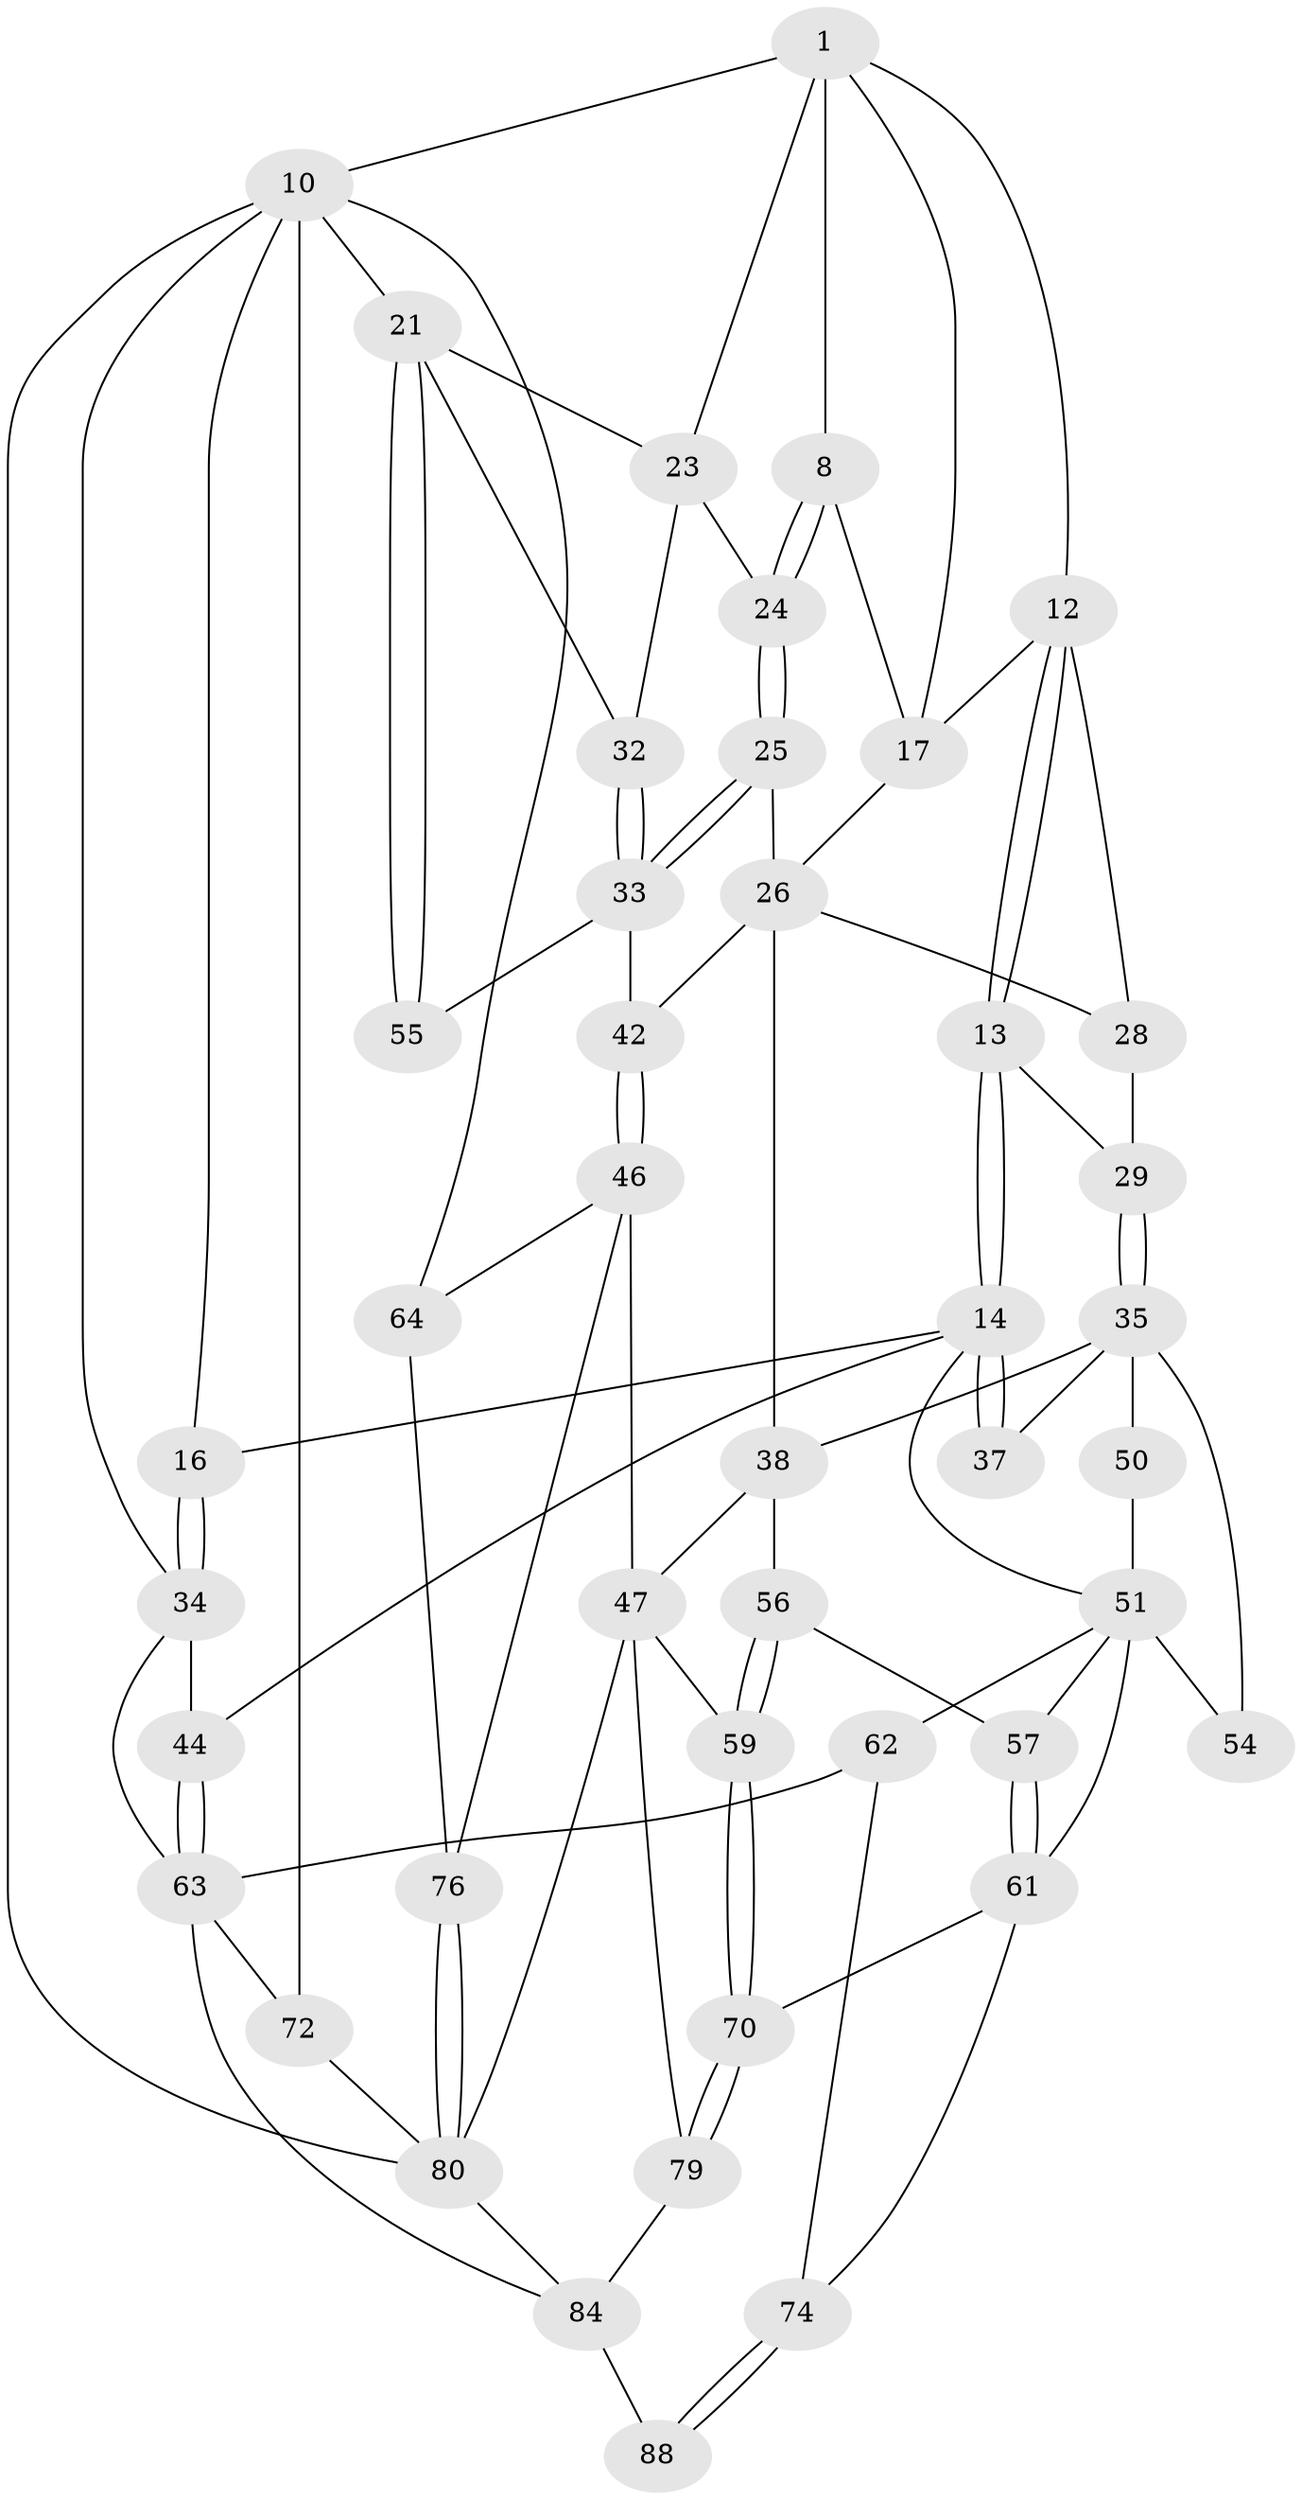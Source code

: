 // original degree distribution, {4: 0.21348314606741572, 5: 0.550561797752809, 3: 0.033707865168539325, 6: 0.20224719101123595}
// Generated by graph-tools (version 1.1) at 2025/28/03/15/25 16:28:01]
// undirected, 44 vertices, 97 edges
graph export_dot {
graph [start="1"]
  node [color=gray90,style=filled];
  1 [pos="+0.8561992756501229+0",super="+6+2"];
  8 [pos="+0.7590993097887118+0.1071093382130836",super="+9"];
  10 [pos="+1+0",super="+11+20"];
  12 [pos="+0.4377631337595089+0.03877460257524897",super="+19"];
  13 [pos="+0.36622519070405585+0.1559736397641872"];
  14 [pos="+0.2513423429594909+0.21754952736367503",super="+15"];
  16 [pos="+0.15871018525679248+0.11551500027311198"];
  17 [pos="+0.6351371967536286+0.10199881478859546",super="+18"];
  21 [pos="+1+0.3497042699927039",super="+22"];
  23 [pos="+0.9061882341923987+0.11193731605321237",super="+27"];
  24 [pos="+0.7717488181910187+0.15961789609019456"];
  25 [pos="+0.6932136564122949+0.23266872586337833"];
  26 [pos="+0.6659952606486194+0.23457946312448552",super="+30"];
  28 [pos="+0.4974645548958051+0.24583934529040413"];
  29 [pos="+0.49567669916534157+0.2462889817434285"];
  32 [pos="+0.8613331134239903+0.32076304053248134"];
  33 [pos="+0.8481124124118268+0.3285004312760198",super="+41"];
  34 [pos="+0+0.12057570020888803"];
  35 [pos="+0.4148378002282178+0.3107880507600017",super="+36+40"];
  37 [pos="+0.29933944500999526+0.2969187403439274"];
  38 [pos="+0.5351113572390204+0.4554225541947421",super="+39"];
  42 [pos="+0.7239030413318999+0.5244386130288934"];
  44 [pos="+0+0.4593592661107945"];
  46 [pos="+0.7135189127190574+0.5359294344770641",super="+68"];
  47 [pos="+0.701758310977733+0.5408295322710771",super="+48+78"];
  50 [pos="+0.3702300770066732+0.3877115232932517"];
  51 [pos="+0.36092617197647625+0.41707111557673904",super="+52"];
  54 [pos="+0.44285672487720085+0.48901391327075333"];
  55 [pos="+0.9019280686699829+0.521829266819062"];
  56 [pos="+0.474345906771896+0.6070202304859471"];
  57 [pos="+0.43674896664451557+0.5499030661383157"];
  59 [pos="+0.5258066903101952+0.7283763854189683"];
  61 [pos="+0.3716544942987597+0.6179624311469578",super="+71"];
  62 [pos="+0.18835416689621584+0.7000095465371402",super="+75"];
  63 [pos="+0+0.5994254605091173",super="+77"];
  64 [pos="+0.9343523796715045+0.5728584374403161",super="+65+67"];
  70 [pos="+0.5252603707218758+0.7293689532085295"];
  72 [pos="+1+1"];
  74 [pos="+0.33087176577318445+0.8345558553368594"];
  76 [pos="+0.8649950762110485+0.7246786455983694"];
  79 [pos="+0.6330219871027701+0.8542650509563012"];
  80 [pos="+0.8693893268762096+0.7526257761552707",super="+81"];
  84 [pos="+0.8388699799954651+0.8058887087753096",super="+85+86"];
  88 [pos="+0.6713894624794519+1"];
  1 -- 8 [weight=2];
  1 -- 10;
  1 -- 23;
  1 -- 12;
  1 -- 17;
  8 -- 24;
  8 -- 24;
  8 -- 17;
  10 -- 72 [weight=2];
  10 -- 16;
  10 -- 34;
  10 -- 80;
  10 -- 21;
  10 -- 64;
  12 -- 13;
  12 -- 13;
  12 -- 17;
  12 -- 28;
  13 -- 14;
  13 -- 14;
  13 -- 29;
  14 -- 37 [weight=2];
  14 -- 37;
  14 -- 16;
  14 -- 51;
  14 -- 44;
  16 -- 34;
  16 -- 34;
  17 -- 26;
  21 -- 55;
  21 -- 55;
  21 -- 32;
  21 -- 23;
  23 -- 24;
  23 -- 32;
  24 -- 25;
  24 -- 25;
  25 -- 26;
  25 -- 33;
  25 -- 33;
  26 -- 28;
  26 -- 42;
  26 -- 38;
  28 -- 29;
  29 -- 35;
  29 -- 35;
  32 -- 33;
  32 -- 33;
  33 -- 42;
  33 -- 55;
  34 -- 44;
  34 -- 63;
  35 -- 50 [weight=2];
  35 -- 37;
  35 -- 54;
  35 -- 38;
  38 -- 56;
  38 -- 47;
  42 -- 46;
  42 -- 46;
  44 -- 63;
  44 -- 63;
  46 -- 47;
  46 -- 76;
  46 -- 64;
  47 -- 59;
  47 -- 80;
  47 -- 79;
  50 -- 51;
  51 -- 54 [weight=2];
  51 -- 57;
  51 -- 61;
  51 -- 62;
  56 -- 57;
  56 -- 59;
  56 -- 59;
  57 -- 61;
  57 -- 61;
  59 -- 70;
  59 -- 70;
  61 -- 74;
  61 -- 70;
  62 -- 63 [weight=2];
  62 -- 74;
  63 -- 84;
  63 -- 72;
  64 -- 76;
  70 -- 79;
  70 -- 79;
  72 -- 80;
  74 -- 88;
  74 -- 88;
  76 -- 80;
  76 -- 80;
  79 -- 84;
  80 -- 84 [weight=2];
  84 -- 88 [weight=2];
}
